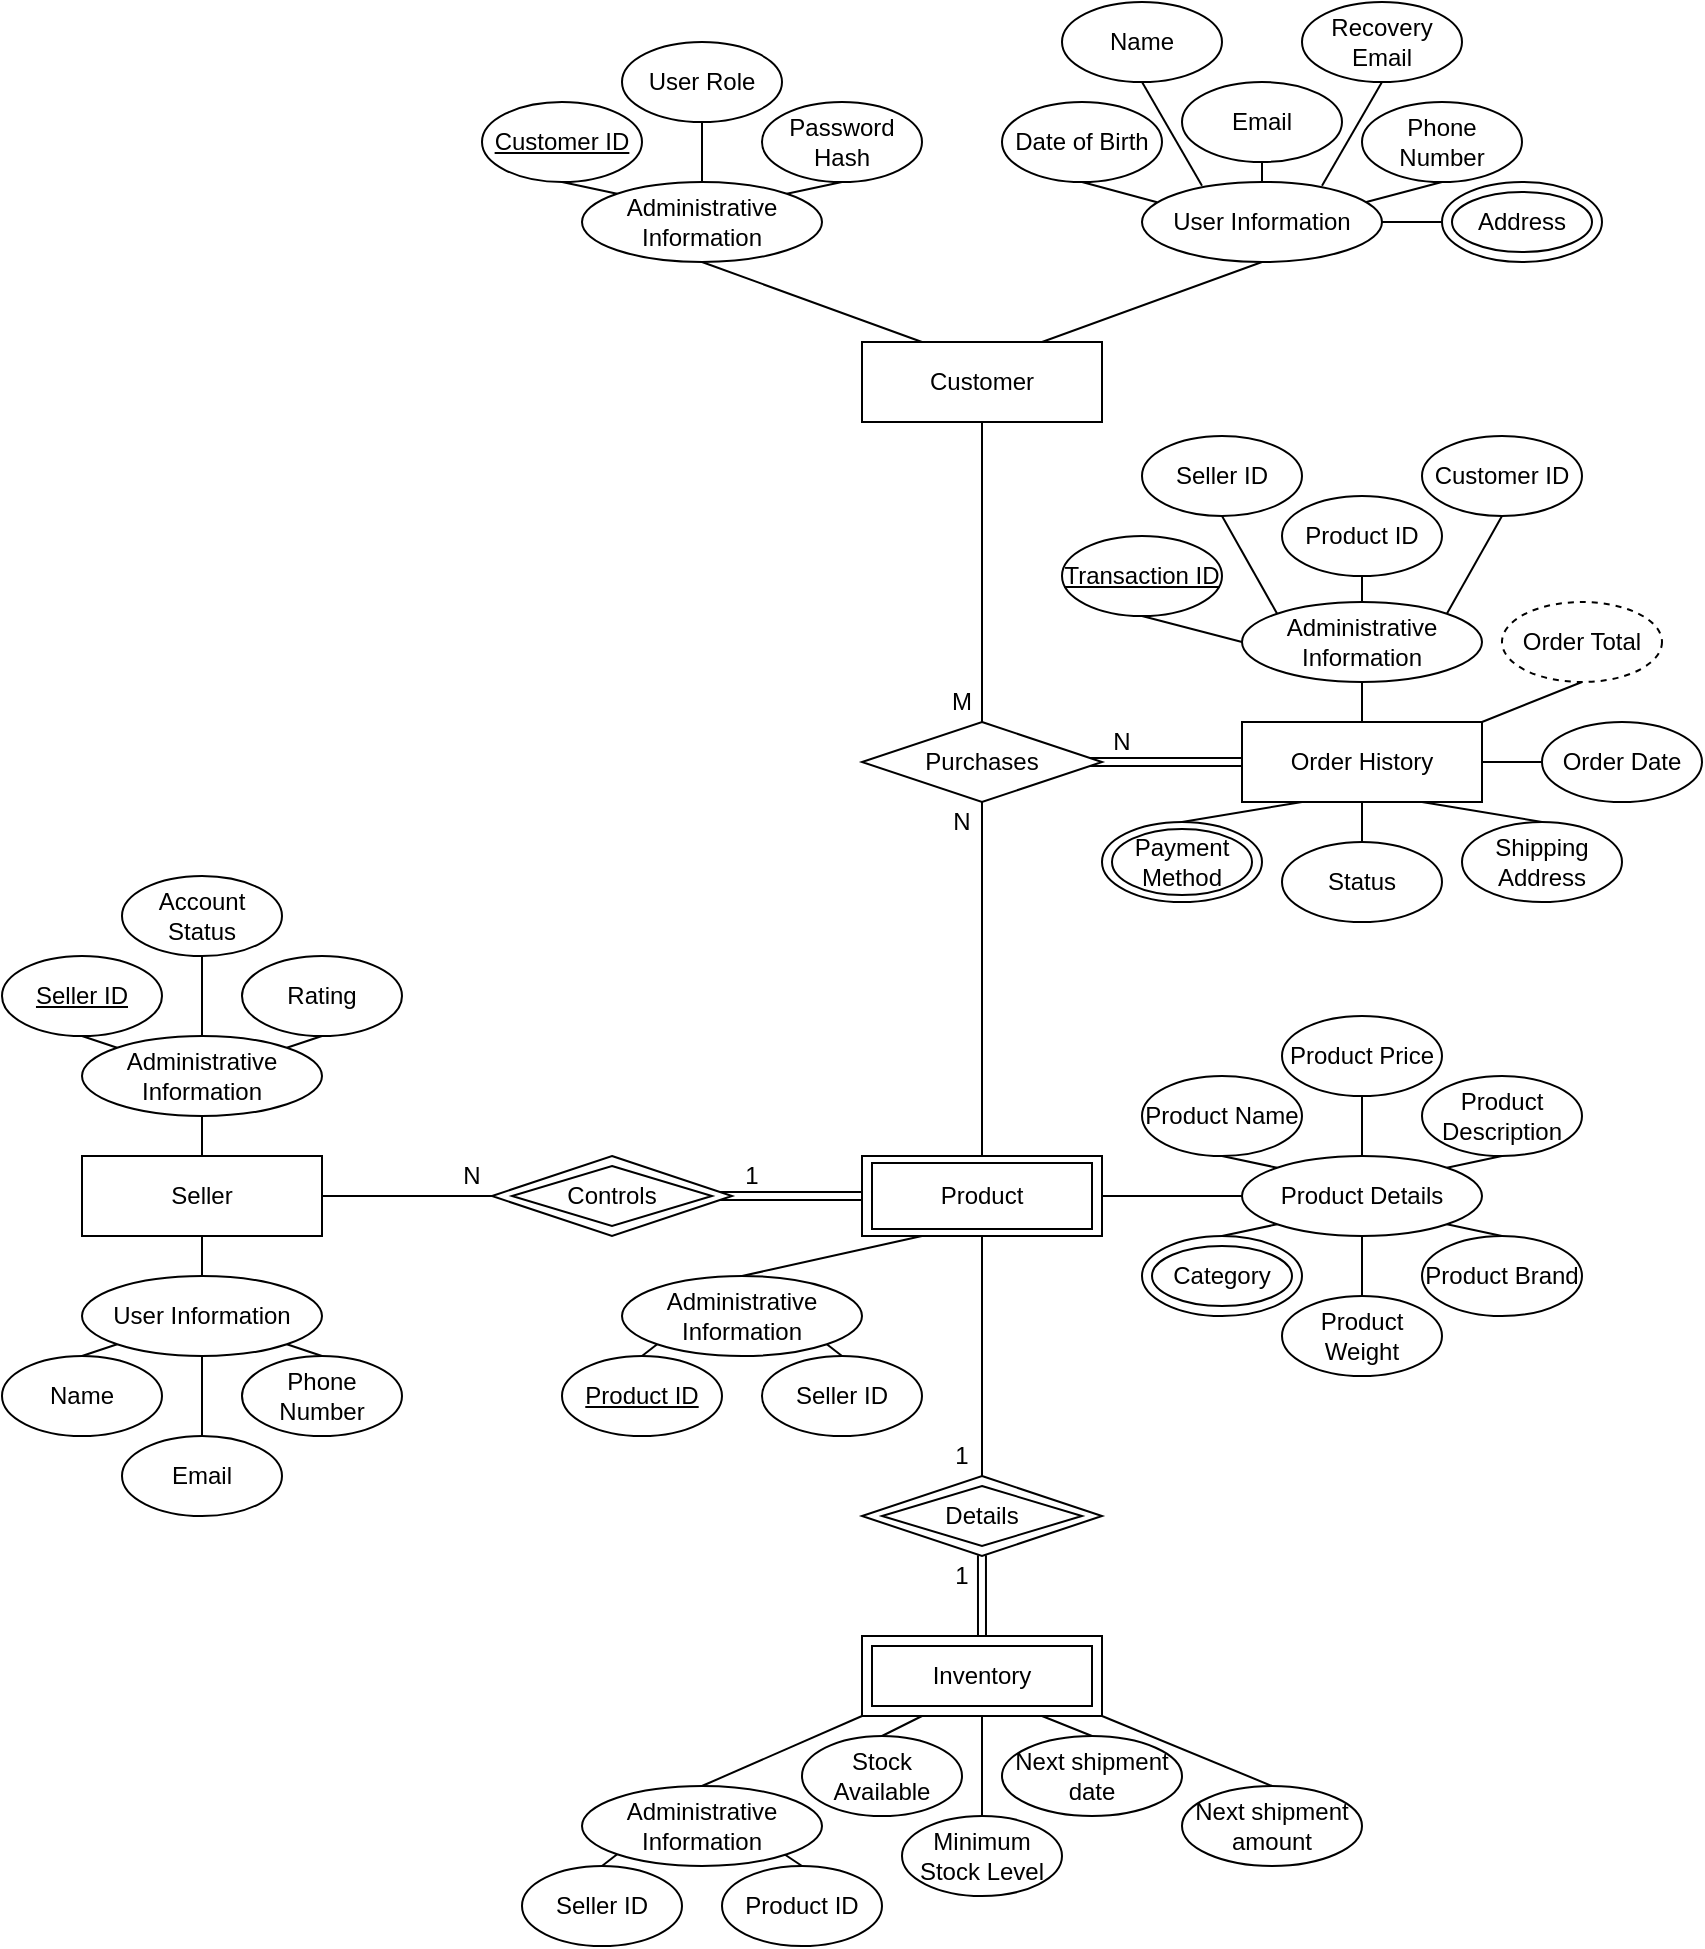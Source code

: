 <mxfile version="24.7.14">
  <diagram name="Page-1" id="tk2EGAL0zy32K55Ap6Fj">
    <mxGraphModel grid="1" page="1" gridSize="10" guides="1" tooltips="1" connect="1" arrows="1" fold="1" pageScale="1" pageWidth="850" pageHeight="1100" math="0" shadow="0">
      <root>
        <mxCell id="0" />
        <mxCell id="1" parent="0" />
        <mxCell id="Ri5mOGT3-AYuQ33iWRS7-1" value="Customer" style="rounded=0;whiteSpace=wrap;html=1;" vertex="1" parent="1">
          <mxGeometry x="550" y="253" width="120" height="40" as="geometry" />
        </mxCell>
        <mxCell id="Ri5mOGT3-AYuQ33iWRS7-4" value="&lt;u&gt;Customer ID&lt;/u&gt;" style="ellipse;whiteSpace=wrap;html=1;" vertex="1" parent="1">
          <mxGeometry x="360" y="133" width="80" height="40" as="geometry" />
        </mxCell>
        <mxCell id="Ri5mOGT3-AYuQ33iWRS7-5" value="Name&lt;span style=&quot;caret-color: rgba(0, 0, 0, 0); color: rgba(0, 0, 0, 0); font-family: monospace; font-size: 0px; text-align: start; white-space: nowrap;&quot;&gt;%3CmxGraphModel%3E%3Croot%3E%3CmxCell%20id%3D%220%22%2F%3E%3CmxCell%20id%3D%221%22%20parent%3D%220%22%2F%3E%3CmxCell%20id%3D%222%22%20value%3D%22Customer%20ID%22%20style%3D%22ellipse%3BwhiteSpace%3Dwrap%3Bhtml%3D1%3B%22%20vertex%3D%221%22%20parent%3D%221%22%3E%3CmxGeometry%20x%3D%22290%22%20y%3D%22480%22%20width%3D%2280%22%20height%3D%2240%22%20as%3D%22geometry%22%2F%3E%3C%2FmxCell%3E%3C%2Froot%3E%3C%2FmxGraphModel%3E&lt;/span&gt;" style="ellipse;whiteSpace=wrap;html=1;" vertex="1" parent="1">
          <mxGeometry x="650" y="83" width="80" height="40" as="geometry" />
        </mxCell>
        <mxCell id="Ri5mOGT3-AYuQ33iWRS7-6" value="Email" style="ellipse;whiteSpace=wrap;html=1;" vertex="1" parent="1">
          <mxGeometry x="710" y="123" width="80" height="40" as="geometry" />
        </mxCell>
        <mxCell id="Ri5mOGT3-AYuQ33iWRS7-7" value="Recovery Email" style="ellipse;whiteSpace=wrap;html=1;" vertex="1" parent="1">
          <mxGeometry x="770" y="83" width="80" height="40" as="geometry" />
        </mxCell>
        <mxCell id="Ri5mOGT3-AYuQ33iWRS7-8" value="Phone Number" style="ellipse;whiteSpace=wrap;html=1;" vertex="1" parent="1">
          <mxGeometry x="800" y="133" width="80" height="40" as="geometry" />
        </mxCell>
        <mxCell id="Ri5mOGT3-AYuQ33iWRS7-15" value="Seller" style="rounded=0;whiteSpace=wrap;html=1;" vertex="1" parent="1">
          <mxGeometry x="160" y="660" width="120" height="40" as="geometry" />
        </mxCell>
        <mxCell id="Ri5mOGT3-AYuQ33iWRS7-16" value="&lt;u&gt;Seller ID&lt;/u&gt;" style="ellipse;whiteSpace=wrap;html=1;" vertex="1" parent="1">
          <mxGeometry x="120" y="560" width="80" height="40" as="geometry" />
        </mxCell>
        <mxCell id="Ri5mOGT3-AYuQ33iWRS7-17" value="Name" style="ellipse;whiteSpace=wrap;html=1;" vertex="1" parent="1">
          <mxGeometry x="120" y="760" width="80" height="40" as="geometry" />
        </mxCell>
        <mxCell id="Ri5mOGT3-AYuQ33iWRS7-18" value="Phone Number&lt;span style=&quot;caret-color: rgba(0, 0, 0, 0); color: rgba(0, 0, 0, 0); font-family: monospace; font-size: 0px; text-align: start; white-space: nowrap;&quot;&gt;%3CmxGraphModel%3E%3Croot%3E%3CmxCell%20id%3D%220%22%2F%3E%3CmxCell%20id%3D%221%22%20parent%3D%220%22%2F%3E%3CmxCell%20id%3D%222%22%20value%3D%22Seller%20ID%22%20style%3D%22ellipse%3BwhiteSpace%3Dwrap%3Bhtml%3D1%3B%22%20vertex%3D%221%22%20parent%3D%221%22%3E%3CmxGeometry%20x%3D%22240%22%20y%3D%22550%22%20width%3D%2280%22%20height%3D%2240%22%20as%3D%22geometry%22%2F%3E%3C%2FmxCell%3E%3C%2Froot%3E%3C%2FmxGraphModel%3E&lt;/span&gt;" style="ellipse;whiteSpace=wrap;html=1;" vertex="1" parent="1">
          <mxGeometry x="240" y="760" width="80" height="40" as="geometry" />
        </mxCell>
        <mxCell id="Ri5mOGT3-AYuQ33iWRS7-19" value="Email" style="ellipse;whiteSpace=wrap;html=1;" vertex="1" parent="1">
          <mxGeometry x="180" y="800" width="80" height="40" as="geometry" />
        </mxCell>
        <mxCell id="Ri5mOGT3-AYuQ33iWRS7-20" value="Product" style="rounded=0;whiteSpace=wrap;html=1;" vertex="1" parent="1">
          <mxGeometry x="550" y="660" width="120" height="40" as="geometry" />
        </mxCell>
        <mxCell id="Ri5mOGT3-AYuQ33iWRS7-21" value="&lt;u&gt;Product ID&lt;/u&gt;" style="ellipse;whiteSpace=wrap;html=1;" vertex="1" parent="1">
          <mxGeometry x="400" y="760" width="80" height="40" as="geometry" />
        </mxCell>
        <mxCell id="Ri5mOGT3-AYuQ33iWRS7-22" value="Product Name" style="ellipse;whiteSpace=wrap;html=1;" vertex="1" parent="1">
          <mxGeometry x="690" y="620" width="80" height="40" as="geometry" />
        </mxCell>
        <mxCell id="Ri5mOGT3-AYuQ33iWRS7-23" value="Product Description" style="ellipse;whiteSpace=wrap;html=1;" vertex="1" parent="1">
          <mxGeometry x="830" y="620" width="80" height="40" as="geometry" />
        </mxCell>
        <mxCell id="Ri5mOGT3-AYuQ33iWRS7-24" value="Category" style="ellipse;whiteSpace=wrap;html=1;" vertex="1" parent="1">
          <mxGeometry x="690" y="700" width="80" height="40" as="geometry" />
        </mxCell>
        <mxCell id="Ri5mOGT3-AYuQ33iWRS7-26" value="Seller ID" style="ellipse;whiteSpace=wrap;html=1;" vertex="1" parent="1">
          <mxGeometry x="500" y="760" width="80" height="40" as="geometry" />
        </mxCell>
        <mxCell id="Ri5mOGT3-AYuQ33iWRS7-27" value="Inventory" style="rounded=0;whiteSpace=wrap;html=1;" vertex="1" parent="1">
          <mxGeometry x="550" y="900" width="120" height="40" as="geometry" />
        </mxCell>
        <mxCell id="Ri5mOGT3-AYuQ33iWRS7-28" value="Seller ID" style="ellipse;whiteSpace=wrap;html=1;" vertex="1" parent="1">
          <mxGeometry x="380" y="1015" width="80" height="40" as="geometry" />
        </mxCell>
        <mxCell id="Ri5mOGT3-AYuQ33iWRS7-29" value="Product ID" style="ellipse;whiteSpace=wrap;html=1;" vertex="1" parent="1">
          <mxGeometry x="480" y="1015" width="80" height="40" as="geometry" />
        </mxCell>
        <mxCell id="Ri5mOGT3-AYuQ33iWRS7-31" value="Stock Available" style="ellipse;whiteSpace=wrap;html=1;" vertex="1" parent="1">
          <mxGeometry x="520" y="950" width="80" height="40" as="geometry" />
        </mxCell>
        <mxCell id="Ri5mOGT3-AYuQ33iWRS7-32" value="Next shipment date" style="ellipse;whiteSpace=wrap;html=1;" vertex="1" parent="1">
          <mxGeometry x="620" y="950" width="90" height="40" as="geometry" />
        </mxCell>
        <mxCell id="Ri5mOGT3-AYuQ33iWRS7-33" value="Next shipment amount" style="ellipse;whiteSpace=wrap;html=1;" vertex="1" parent="1">
          <mxGeometry x="710" y="975" width="90" height="40" as="geometry" />
        </mxCell>
        <mxCell id="Ri5mOGT3-AYuQ33iWRS7-34" value="Order History" style="rounded=0;whiteSpace=wrap;html=1;" vertex="1" parent="1">
          <mxGeometry x="740" y="443" width="120" height="40" as="geometry" />
        </mxCell>
        <mxCell id="Ri5mOGT3-AYuQ33iWRS7-35" value="Seller ID" style="ellipse;whiteSpace=wrap;html=1;" vertex="1" parent="1">
          <mxGeometry x="690" y="300" width="80" height="40" as="geometry" />
        </mxCell>
        <mxCell id="Ri5mOGT3-AYuQ33iWRS7-37" value="&lt;u&gt;Transaction ID&lt;/u&gt;" style="ellipse;whiteSpace=wrap;html=1;" vertex="1" parent="1">
          <mxGeometry x="650" y="350" width="80" height="40" as="geometry" />
        </mxCell>
        <mxCell id="Ri5mOGT3-AYuQ33iWRS7-38" value="Product ID" style="ellipse;whiteSpace=wrap;html=1;" vertex="1" parent="1">
          <mxGeometry x="760" y="330" width="80" height="40" as="geometry" />
        </mxCell>
        <mxCell id="Ri5mOGT3-AYuQ33iWRS7-39" value="Status" style="ellipse;whiteSpace=wrap;html=1;" vertex="1" parent="1">
          <mxGeometry x="760" y="503" width="80" height="40" as="geometry" />
        </mxCell>
        <mxCell id="Ri5mOGT3-AYuQ33iWRS7-40" value="Order Date" style="ellipse;whiteSpace=wrap;html=1;" vertex="1" parent="1">
          <mxGeometry x="890" y="443" width="80" height="40" as="geometry" />
        </mxCell>
        <mxCell id="Ri5mOGT3-AYuQ33iWRS7-41" value="" style="endArrow=none;html=1;rounded=0;entryX=0.5;entryY=0;entryDx=0;entryDy=0;exitX=0;exitY=1;exitDx=0;exitDy=0;" edge="1" parent="1" source="_7KWmYh_y4zlD7qoFdnv-18" target="Ri5mOGT3-AYuQ33iWRS7-17">
          <mxGeometry width="50" height="50" relative="1" as="geometry">
            <mxPoint x="300" y="620" as="sourcePoint" />
            <mxPoint x="350" y="570" as="targetPoint" />
          </mxGeometry>
        </mxCell>
        <mxCell id="Ri5mOGT3-AYuQ33iWRS7-42" value="" style="endArrow=none;html=1;rounded=0;entryX=0.5;entryY=1;entryDx=0;entryDy=0;exitX=0.5;exitY=0;exitDx=0;exitDy=0;" edge="1" parent="1" source="_7KWmYh_y4zlD7qoFdnv-6" target="Ri5mOGT3-AYuQ33iWRS7-6">
          <mxGeometry width="50" height="50" relative="1" as="geometry">
            <mxPoint x="730" y="173" as="sourcePoint" />
            <mxPoint x="760" y="413" as="targetPoint" />
          </mxGeometry>
        </mxCell>
        <mxCell id="Ri5mOGT3-AYuQ33iWRS7-44" value="" style="endArrow=none;html=1;rounded=0;entryX=0.5;entryY=1;entryDx=0;entryDy=0;exitX=0.25;exitY=0.046;exitDx=0;exitDy=0;exitPerimeter=0;" edge="1" parent="1" source="_7KWmYh_y4zlD7qoFdnv-6" target="Ri5mOGT3-AYuQ33iWRS7-5">
          <mxGeometry width="50" height="50" relative="1" as="geometry">
            <mxPoint x="710" y="463" as="sourcePoint" />
            <mxPoint x="760" y="413" as="targetPoint" />
          </mxGeometry>
        </mxCell>
        <mxCell id="Ri5mOGT3-AYuQ33iWRS7-45" value="" style="endArrow=none;html=1;rounded=0;entryX=0.5;entryY=1;entryDx=0;entryDy=0;exitX=0;exitY=0;exitDx=0;exitDy=0;" edge="1" parent="1" source="_7KWmYh_y4zlD7qoFdnv-5" target="Ri5mOGT3-AYuQ33iWRS7-4">
          <mxGeometry width="50" height="50" relative="1" as="geometry">
            <mxPoint x="820" y="483" as="sourcePoint" />
            <mxPoint x="870" y="433" as="targetPoint" />
          </mxGeometry>
        </mxCell>
        <mxCell id="Ri5mOGT3-AYuQ33iWRS7-46" value="" style="endArrow=none;html=1;rounded=0;entryX=0.5;entryY=1;entryDx=0;entryDy=0;exitX=0.75;exitY=0.046;exitDx=0;exitDy=0;exitPerimeter=0;" edge="1" parent="1" source="_7KWmYh_y4zlD7qoFdnv-6" target="Ri5mOGT3-AYuQ33iWRS7-7">
          <mxGeometry width="50" height="50" relative="1" as="geometry">
            <mxPoint x="710" y="463" as="sourcePoint" />
            <mxPoint x="760" y="413" as="targetPoint" />
          </mxGeometry>
        </mxCell>
        <mxCell id="Ri5mOGT3-AYuQ33iWRS7-47" value="" style="endArrow=none;html=1;rounded=0;entryX=0.5;entryY=1;entryDx=0;entryDy=0;exitX=0.931;exitY=0.254;exitDx=0;exitDy=0;exitPerimeter=0;" edge="1" parent="1" source="_7KWmYh_y4zlD7qoFdnv-6" target="Ri5mOGT3-AYuQ33iWRS7-8">
          <mxGeometry width="50" height="50" relative="1" as="geometry">
            <mxPoint x="710" y="463" as="sourcePoint" />
            <mxPoint x="760" y="413" as="targetPoint" />
          </mxGeometry>
        </mxCell>
        <mxCell id="Ri5mOGT3-AYuQ33iWRS7-49" value="Purchases" style="rhombus;whiteSpace=wrap;html=1;" vertex="1" parent="1">
          <mxGeometry x="550" y="443" width="120" height="40" as="geometry" />
        </mxCell>
        <mxCell id="Ri5mOGT3-AYuQ33iWRS7-50" value="" style="endArrow=none;html=1;rounded=0;entryX=0.5;entryY=1;entryDx=0;entryDy=0;" edge="1" parent="1" source="Ri5mOGT3-AYuQ33iWRS7-49" target="Ri5mOGT3-AYuQ33iWRS7-1">
          <mxGeometry width="50" height="50" relative="1" as="geometry">
            <mxPoint x="690" y="473" as="sourcePoint" />
            <mxPoint x="740" y="423" as="targetPoint" />
          </mxGeometry>
        </mxCell>
        <mxCell id="Ri5mOGT3-AYuQ33iWRS7-51" value="" style="endArrow=none;html=1;rounded=0;entryX=0.5;entryY=1;entryDx=0;entryDy=0;exitX=0.5;exitY=0;exitDx=0;exitDy=0;" edge="1" parent="1" source="Ri5mOGT3-AYuQ33iWRS7-20" target="Ri5mOGT3-AYuQ33iWRS7-49">
          <mxGeometry width="50" height="50" relative="1" as="geometry">
            <mxPoint x="690" y="473" as="sourcePoint" />
            <mxPoint x="740" y="423" as="targetPoint" />
          </mxGeometry>
        </mxCell>
        <mxCell id="Ri5mOGT3-AYuQ33iWRS7-52" value="Inventory" style="rounded=0;whiteSpace=wrap;html=1;" vertex="1" parent="1">
          <mxGeometry x="555" y="905" width="110" height="30" as="geometry" />
        </mxCell>
        <mxCell id="Ri5mOGT3-AYuQ33iWRS7-53" value="" style="endArrow=none;html=1;rounded=0;exitX=0.5;exitY=0;exitDx=0;exitDy=0;entryX=0.999;entryY=-0.021;entryDx=0;entryDy=0;shape=link;entryPerimeter=0;" edge="1" parent="1" source="Ri5mOGT3-AYuQ33iWRS7-27" target="Ri5mOGT3-AYuQ33iWRS7-88">
          <mxGeometry width="50" height="50" relative="1" as="geometry">
            <mxPoint x="690" y="680" as="sourcePoint" />
            <mxPoint x="610" y="820" as="targetPoint" />
          </mxGeometry>
        </mxCell>
        <mxCell id="Ri5mOGT3-AYuQ33iWRS7-54" value="Purchases" style="rhombus;whiteSpace=wrap;html=1;" vertex="1" parent="1">
          <mxGeometry x="550" y="820" width="120" height="40" as="geometry" />
        </mxCell>
        <mxCell id="Ri5mOGT3-AYuQ33iWRS7-55" value="Details" style="rhombus;whiteSpace=wrap;html=1;" vertex="1" parent="1">
          <mxGeometry x="560" y="825" width="100" height="30" as="geometry" />
        </mxCell>
        <mxCell id="Ri5mOGT3-AYuQ33iWRS7-56" value="" style="endArrow=none;html=1;rounded=0;exitX=0.5;exitY=0;exitDx=0;exitDy=0;entryX=0.5;entryY=1;entryDx=0;entryDy=0;" edge="1" parent="1" source="Ri5mOGT3-AYuQ33iWRS7-54" target="Ri5mOGT3-AYuQ33iWRS7-20">
          <mxGeometry width="50" height="50" relative="1" as="geometry">
            <mxPoint x="690" y="680" as="sourcePoint" />
            <mxPoint x="740" y="630" as="targetPoint" />
          </mxGeometry>
        </mxCell>
        <mxCell id="Ri5mOGT3-AYuQ33iWRS7-57" value="" style="endArrow=none;html=1;rounded=0;entryX=0.5;entryY=0;entryDx=0;entryDy=0;exitX=0.5;exitY=1;exitDx=0;exitDy=0;" edge="1" parent="1" source="_7KWmYh_y4zlD7qoFdnv-23" target="_7KWmYh_y4zlD7qoFdnv-26">
          <mxGeometry width="50" height="50" relative="1" as="geometry">
            <mxPoint x="790" y="650" as="sourcePoint" />
            <mxPoint x="690" y="630" as="targetPoint" />
          </mxGeometry>
        </mxCell>
        <mxCell id="Ri5mOGT3-AYuQ33iWRS7-58" value="" style="endArrow=none;html=1;rounded=0;entryX=0;entryY=0;entryDx=0;entryDy=0;exitX=0.5;exitY=1;exitDx=0;exitDy=0;" edge="1" parent="1" source="Ri5mOGT3-AYuQ33iWRS7-22" target="_7KWmYh_y4zlD7qoFdnv-26">
          <mxGeometry width="50" height="50" relative="1" as="geometry">
            <mxPoint x="720" y="640" as="sourcePoint" />
            <mxPoint x="690" y="630" as="targetPoint" />
          </mxGeometry>
        </mxCell>
        <mxCell id="Ri5mOGT3-AYuQ33iWRS7-59" value="" style="endArrow=none;html=1;rounded=0;exitX=0.5;exitY=0;exitDx=0;exitDy=0;entryX=0;entryY=1;entryDx=0;entryDy=0;" edge="1" parent="1" source="Ri5mOGT3-AYuQ33iWRS7-24" target="_7KWmYh_y4zlD7qoFdnv-26">
          <mxGeometry width="50" height="50" relative="1" as="geometry">
            <mxPoint x="640" y="680" as="sourcePoint" />
            <mxPoint x="690" y="630" as="targetPoint" />
          </mxGeometry>
        </mxCell>
        <mxCell id="Ri5mOGT3-AYuQ33iWRS7-60" value="" style="endArrow=none;html=1;rounded=0;entryX=1;entryY=0;entryDx=0;entryDy=0;exitX=0.5;exitY=1;exitDx=0;exitDy=0;" edge="1" parent="1" source="Ri5mOGT3-AYuQ33iWRS7-23" target="_7KWmYh_y4zlD7qoFdnv-26">
          <mxGeometry width="50" height="50" relative="1" as="geometry">
            <mxPoint x="640" y="680" as="sourcePoint" />
            <mxPoint x="690" y="630" as="targetPoint" />
          </mxGeometry>
        </mxCell>
        <mxCell id="Ri5mOGT3-AYuQ33iWRS7-61" value="" style="endArrow=none;html=1;rounded=0;exitX=0;exitY=0.5;exitDx=0;exitDy=0;entryX=1;entryY=0.5;entryDx=0;entryDy=0;" edge="1" parent="1" source="_7KWmYh_y4zlD7qoFdnv-26" target="Ri5mOGT3-AYuQ33iWRS7-20">
          <mxGeometry width="50" height="50" relative="1" as="geometry">
            <mxPoint x="690" y="680" as="sourcePoint" />
            <mxPoint x="690" y="650" as="targetPoint" />
          </mxGeometry>
        </mxCell>
        <mxCell id="Ri5mOGT3-AYuQ33iWRS7-62" value="" style="endArrow=none;html=1;rounded=0;entryX=0;entryY=1;entryDx=0;entryDy=0;exitX=0.5;exitY=0;exitDx=0;exitDy=0;" edge="1" parent="1" source="_7KWmYh_y4zlD7qoFdnv-35" target="Ri5mOGT3-AYuQ33iWRS7-27">
          <mxGeometry width="50" height="50" relative="1" as="geometry">
            <mxPoint x="510" y="965" as="sourcePoint" />
            <mxPoint x="560" y="965" as="targetPoint" />
            <Array as="points" />
          </mxGeometry>
        </mxCell>
        <mxCell id="Ri5mOGT3-AYuQ33iWRS7-63" value="" style="endArrow=none;html=1;rounded=0;exitX=0;exitY=1;exitDx=0;exitDy=0;entryX=0.5;entryY=0;entryDx=0;entryDy=0;" edge="1" parent="1" source="_7KWmYh_y4zlD7qoFdnv-35" target="Ri5mOGT3-AYuQ33iWRS7-28">
          <mxGeometry width="50" height="50" relative="1" as="geometry">
            <mxPoint x="700" y="705" as="sourcePoint" />
            <mxPoint x="750" y="655" as="targetPoint" />
          </mxGeometry>
        </mxCell>
        <mxCell id="Ri5mOGT3-AYuQ33iWRS7-64" value="" style="endArrow=none;html=1;rounded=0;entryX=0.5;entryY=0;entryDx=0;entryDy=0;" edge="1" parent="1" target="Ri5mOGT3-AYuQ33iWRS7-29">
          <mxGeometry width="50" height="50" relative="1" as="geometry">
            <mxPoint x="505" y="1005" as="sourcePoint" />
            <mxPoint x="750" y="655" as="targetPoint" />
          </mxGeometry>
        </mxCell>
        <mxCell id="Ri5mOGT3-AYuQ33iWRS7-65" value="" style="endArrow=none;html=1;rounded=0;entryX=0.5;entryY=0;entryDx=0;entryDy=0;exitX=0.25;exitY=1;exitDx=0;exitDy=0;" edge="1" parent="1" source="Ri5mOGT3-AYuQ33iWRS7-27" target="Ri5mOGT3-AYuQ33iWRS7-31">
          <mxGeometry width="50" height="50" relative="1" as="geometry">
            <mxPoint x="690" y="680" as="sourcePoint" />
            <mxPoint x="740" y="630" as="targetPoint" />
          </mxGeometry>
        </mxCell>
        <mxCell id="Ri5mOGT3-AYuQ33iWRS7-66" value="" style="endArrow=none;html=1;rounded=0;entryX=0.5;entryY=0;entryDx=0;entryDy=0;exitX=1;exitY=1;exitDx=0;exitDy=0;" edge="1" parent="1" source="Ri5mOGT3-AYuQ33iWRS7-27" target="Ri5mOGT3-AYuQ33iWRS7-33">
          <mxGeometry width="50" height="50" relative="1" as="geometry">
            <mxPoint x="690" y="680" as="sourcePoint" />
            <mxPoint x="740" y="630" as="targetPoint" />
          </mxGeometry>
        </mxCell>
        <mxCell id="Ri5mOGT3-AYuQ33iWRS7-67" value="" style="endArrow=none;html=1;rounded=0;entryX=0;entryY=0.5;entryDx=0;entryDy=0;exitX=0.95;exitY=0.501;exitDx=0;exitDy=0;shape=link;exitPerimeter=0;" edge="1" parent="1" source="Ri5mOGT3-AYuQ33iWRS7-49" target="Ri5mOGT3-AYuQ33iWRS7-34">
          <mxGeometry width="50" height="50" relative="1" as="geometry">
            <mxPoint x="670" y="463" as="sourcePoint" />
            <mxPoint x="740" y="453" as="targetPoint" />
          </mxGeometry>
        </mxCell>
        <mxCell id="Ri5mOGT3-AYuQ33iWRS7-68" value="" style="endArrow=none;html=1;rounded=0;entryX=0.5;entryY=1;entryDx=0;entryDy=0;exitX=0;exitY=0.5;exitDx=0;exitDy=0;" edge="1" parent="1" source="_7KWmYh_y4zlD7qoFdnv-49" target="Ri5mOGT3-AYuQ33iWRS7-37">
          <mxGeometry width="50" height="50" relative="1" as="geometry">
            <mxPoint x="990" y="410" as="sourcePoint" />
            <mxPoint x="740" y="553" as="targetPoint" />
          </mxGeometry>
        </mxCell>
        <mxCell id="Ri5mOGT3-AYuQ33iWRS7-69" value="" style="endArrow=none;html=1;rounded=0;entryX=0.5;entryY=1;entryDx=0;entryDy=0;exitX=0;exitY=0;exitDx=0;exitDy=0;" edge="1" parent="1" source="_7KWmYh_y4zlD7qoFdnv-49" target="Ri5mOGT3-AYuQ33iWRS7-35">
          <mxGeometry width="50" height="50" relative="1" as="geometry">
            <mxPoint x="690" y="603" as="sourcePoint" />
            <mxPoint x="740" y="553" as="targetPoint" />
          </mxGeometry>
        </mxCell>
        <mxCell id="Ri5mOGT3-AYuQ33iWRS7-70" value="" style="endArrow=none;html=1;rounded=0;entryX=0.5;entryY=1;entryDx=0;entryDy=0;exitX=0.5;exitY=0;exitDx=0;exitDy=0;" edge="1" parent="1" source="_7KWmYh_y4zlD7qoFdnv-49" target="Ri5mOGT3-AYuQ33iWRS7-38">
          <mxGeometry width="50" height="50" relative="1" as="geometry">
            <mxPoint x="690" y="603" as="sourcePoint" />
            <mxPoint x="740" y="553" as="targetPoint" />
          </mxGeometry>
        </mxCell>
        <mxCell id="Ri5mOGT3-AYuQ33iWRS7-71" value="" style="endArrow=none;html=1;rounded=0;exitX=1;exitY=0;exitDx=0;exitDy=0;entryX=0.5;entryY=1;entryDx=0;entryDy=0;" edge="1" parent="1" source="Ri5mOGT3-AYuQ33iWRS7-34" target="_7KWmYh_y4zlD7qoFdnv-40">
          <mxGeometry width="50" height="50" relative="1" as="geometry">
            <mxPoint x="690" y="603" as="sourcePoint" />
            <mxPoint x="900" y="433" as="targetPoint" />
          </mxGeometry>
        </mxCell>
        <mxCell id="Ri5mOGT3-AYuQ33iWRS7-72" value="" style="endArrow=none;html=1;rounded=0;exitX=1;exitY=0;exitDx=0;exitDy=0;entryX=0.5;entryY=1;entryDx=0;entryDy=0;" edge="1" parent="1" source="_7KWmYh_y4zlD7qoFdnv-49" target="Ri5mOGT3-AYuQ33iWRS7-90">
          <mxGeometry width="50" height="50" relative="1" as="geometry">
            <mxPoint x="690" y="603" as="sourcePoint" />
            <mxPoint x="860" y="393" as="targetPoint" />
          </mxGeometry>
        </mxCell>
        <mxCell id="Ri5mOGT3-AYuQ33iWRS7-73" value="Controls" style="rhombus;whiteSpace=wrap;html=1;" vertex="1" parent="1">
          <mxGeometry x="365" y="660" width="120" height="40" as="geometry" />
        </mxCell>
        <mxCell id="Ri5mOGT3-AYuQ33iWRS7-74" value="" style="endArrow=none;html=1;rounded=0;exitX=0;exitY=0.5;exitDx=0;exitDy=0;shape=link;" edge="1" parent="1" source="Ri5mOGT3-AYuQ33iWRS7-20">
          <mxGeometry width="50" height="50" relative="1" as="geometry">
            <mxPoint x="790" y="630" as="sourcePoint" />
            <mxPoint x="479" y="680" as="targetPoint" />
          </mxGeometry>
        </mxCell>
        <mxCell id="Ri5mOGT3-AYuQ33iWRS7-75" value="" style="endArrow=none;html=1;rounded=0;entryX=0.5;entryY=1;entryDx=0;entryDy=0;exitX=0;exitY=0;exitDx=0;exitDy=0;" edge="1" parent="1" source="_7KWmYh_y4zlD7qoFdnv-17">
          <mxGeometry width="50" height="50" relative="1" as="geometry">
            <mxPoint x="-70" y="740" as="sourcePoint" />
            <mxPoint x="160" y="600" as="targetPoint" />
          </mxGeometry>
        </mxCell>
        <mxCell id="Ri5mOGT3-AYuQ33iWRS7-76" value="" style="endArrow=none;html=1;rounded=0;exitX=0.5;exitY=1;exitDx=0;exitDy=0;entryX=0.5;entryY=0;entryDx=0;entryDy=0;" edge="1" parent="1" source="_7KWmYh_y4zlD7qoFdnv-18" target="Ri5mOGT3-AYuQ33iWRS7-19">
          <mxGeometry width="50" height="50" relative="1" as="geometry">
            <mxPoint x="-70" y="620" as="sourcePoint" />
            <mxPoint x="220" y="810" as="targetPoint" />
          </mxGeometry>
        </mxCell>
        <mxCell id="Ri5mOGT3-AYuQ33iWRS7-77" value="" style="endArrow=none;html=1;rounded=0;entryX=0.5;entryY=0;entryDx=0;entryDy=0;exitX=1;exitY=1;exitDx=0;exitDy=0;" edge="1" parent="1" source="_7KWmYh_y4zlD7qoFdnv-18" target="Ri5mOGT3-AYuQ33iWRS7-18">
          <mxGeometry width="50" height="50" relative="1" as="geometry">
            <mxPoint x="-70" y="620" as="sourcePoint" />
            <mxPoint x="-20" y="570" as="targetPoint" />
          </mxGeometry>
        </mxCell>
        <mxCell id="Ri5mOGT3-AYuQ33iWRS7-79" value="" style="endArrow=none;html=1;rounded=0;entryX=1;entryY=0.5;entryDx=0;entryDy=0;exitX=0;exitY=0.5;exitDx=0;exitDy=0;" edge="1" parent="1" source="Ri5mOGT3-AYuQ33iWRS7-73" target="Ri5mOGT3-AYuQ33iWRS7-15">
          <mxGeometry width="50" height="50" relative="1" as="geometry">
            <mxPoint x="85" y="710" as="sourcePoint" />
            <mxPoint x="-20" y="580" as="targetPoint" />
          </mxGeometry>
        </mxCell>
        <mxCell id="Ri5mOGT3-AYuQ33iWRS7-80" value="1" style="text;html=1;align=center;verticalAlign=middle;whiteSpace=wrap;rounded=0;" vertex="1" parent="1">
          <mxGeometry x="485" y="660" width="20" height="20" as="geometry" />
        </mxCell>
        <mxCell id="Ri5mOGT3-AYuQ33iWRS7-82" value="N" style="text;html=1;align=center;verticalAlign=middle;whiteSpace=wrap;rounded=0;" vertex="1" parent="1">
          <mxGeometry x="345" y="660" width="20" height="20" as="geometry" />
        </mxCell>
        <mxCell id="Ri5mOGT3-AYuQ33iWRS7-84" value="N" style="text;html=1;align=center;verticalAlign=middle;whiteSpace=wrap;rounded=0;" vertex="1" parent="1">
          <mxGeometry x="670" y="443" width="20" height="20" as="geometry" />
        </mxCell>
        <mxCell id="Ri5mOGT3-AYuQ33iWRS7-85" value="N" style="text;html=1;align=center;verticalAlign=middle;whiteSpace=wrap;rounded=0;" vertex="1" parent="1">
          <mxGeometry x="590" y="483" width="20" height="20" as="geometry" />
        </mxCell>
        <mxCell id="Ri5mOGT3-AYuQ33iWRS7-86" value="M" style="text;html=1;align=center;verticalAlign=middle;whiteSpace=wrap;rounded=0;" vertex="1" parent="1">
          <mxGeometry x="590" y="423" width="20" height="20" as="geometry" />
        </mxCell>
        <mxCell id="Ri5mOGT3-AYuQ33iWRS7-87" value="1" style="text;html=1;align=center;verticalAlign=middle;whiteSpace=wrap;rounded=0;" vertex="1" parent="1">
          <mxGeometry x="590" y="800" width="20" height="20" as="geometry" />
        </mxCell>
        <mxCell id="Ri5mOGT3-AYuQ33iWRS7-88" value="1" style="text;html=1;align=center;verticalAlign=middle;whiteSpace=wrap;rounded=0;" vertex="1" parent="1">
          <mxGeometry x="590" y="860" width="20" height="20" as="geometry" />
        </mxCell>
        <mxCell id="Ri5mOGT3-AYuQ33iWRS7-90" value="Customer ID" style="ellipse;whiteSpace=wrap;html=1;" vertex="1" parent="1">
          <mxGeometry x="830" y="300" width="80" height="40" as="geometry" />
        </mxCell>
        <mxCell id="Ri5mOGT3-AYuQ33iWRS7-91" value="" style="endArrow=none;html=1;rounded=0;exitX=1;exitY=0.5;exitDx=0;exitDy=0;entryX=0;entryY=0.5;entryDx=0;entryDy=0;" edge="1" parent="1" source="Ri5mOGT3-AYuQ33iWRS7-34" target="Ri5mOGT3-AYuQ33iWRS7-40">
          <mxGeometry width="50" height="50" relative="1" as="geometry">
            <mxPoint x="490" y="603" as="sourcePoint" />
            <mxPoint x="890" y="453" as="targetPoint" />
          </mxGeometry>
        </mxCell>
        <mxCell id="_7KWmYh_y4zlD7qoFdnv-1" value="Address" style="ellipse;whiteSpace=wrap;html=1;perimeterSpacing=0;" vertex="1" parent="1">
          <mxGeometry x="840" y="173" width="80" height="40" as="geometry" />
        </mxCell>
        <mxCell id="_7KWmYh_y4zlD7qoFdnv-2" value="Date of Birth" style="ellipse;whiteSpace=wrap;html=1;" vertex="1" parent="1">
          <mxGeometry x="620" y="133" width="80" height="40" as="geometry" />
        </mxCell>
        <mxCell id="_7KWmYh_y4zlD7qoFdnv-3" value="User Role" style="ellipse;whiteSpace=wrap;html=1;" vertex="1" parent="1">
          <mxGeometry x="430" y="103" width="80" height="40" as="geometry" />
        </mxCell>
        <mxCell id="_7KWmYh_y4zlD7qoFdnv-4" value="Password Hash" style="ellipse;whiteSpace=wrap;html=1;" vertex="1" parent="1">
          <mxGeometry x="500" y="133" width="80" height="40" as="geometry" />
        </mxCell>
        <mxCell id="_7KWmYh_y4zlD7qoFdnv-5" value="Administrative Information" style="ellipse;whiteSpace=wrap;html=1;" vertex="1" parent="1">
          <mxGeometry x="410" y="173" width="120" height="40" as="geometry" />
        </mxCell>
        <mxCell id="_7KWmYh_y4zlD7qoFdnv-6" value="User Information" style="ellipse;whiteSpace=wrap;html=1;" vertex="1" parent="1">
          <mxGeometry x="690" y="173" width="120" height="40" as="geometry" />
        </mxCell>
        <mxCell id="_7KWmYh_y4zlD7qoFdnv-7" value="" style="endArrow=none;html=1;rounded=0;entryX=0.5;entryY=1;entryDx=0;entryDy=0;exitX=1;exitY=0;exitDx=0;exitDy=0;" edge="1" parent="1" source="_7KWmYh_y4zlD7qoFdnv-5" target="_7KWmYh_y4zlD7qoFdnv-4">
          <mxGeometry width="50" height="50" relative="1" as="geometry">
            <mxPoint x="760" y="413" as="sourcePoint" />
            <mxPoint x="810" y="363" as="targetPoint" />
          </mxGeometry>
        </mxCell>
        <mxCell id="_7KWmYh_y4zlD7qoFdnv-8" value="" style="endArrow=none;html=1;rounded=0;entryX=0.5;entryY=1;entryDx=0;entryDy=0;exitX=0.5;exitY=0;exitDx=0;exitDy=0;" edge="1" parent="1" source="_7KWmYh_y4zlD7qoFdnv-5" target="_7KWmYh_y4zlD7qoFdnv-3">
          <mxGeometry width="50" height="50" relative="1" as="geometry">
            <mxPoint x="470" y="293" as="sourcePoint" />
            <mxPoint x="520" y="243" as="targetPoint" />
          </mxGeometry>
        </mxCell>
        <mxCell id="_7KWmYh_y4zlD7qoFdnv-10" value="" style="endArrow=none;html=1;rounded=0;exitX=0.5;exitY=1;exitDx=0;exitDy=0;entryX=0.25;entryY=0;entryDx=0;entryDy=0;" edge="1" parent="1" source="_7KWmYh_y4zlD7qoFdnv-5" target="Ri5mOGT3-AYuQ33iWRS7-1">
          <mxGeometry width="50" height="50" relative="1" as="geometry">
            <mxPoint x="390" y="253" as="sourcePoint" />
            <mxPoint x="680" y="343" as="targetPoint" />
          </mxGeometry>
        </mxCell>
        <mxCell id="_7KWmYh_y4zlD7qoFdnv-12" value="" style="endArrow=none;html=1;rounded=0;entryX=0.5;entryY=1;entryDx=0;entryDy=0;exitX=0.75;exitY=0;exitDx=0;exitDy=0;" edge="1" parent="1" source="Ri5mOGT3-AYuQ33iWRS7-1" target="_7KWmYh_y4zlD7qoFdnv-6">
          <mxGeometry width="50" height="50" relative="1" as="geometry">
            <mxPoint x="630" y="393" as="sourcePoint" />
            <mxPoint x="680" y="343" as="targetPoint" />
          </mxGeometry>
        </mxCell>
        <mxCell id="_7KWmYh_y4zlD7qoFdnv-13" value="" style="endArrow=none;html=1;rounded=0;entryX=0;entryY=0.5;entryDx=0;entryDy=0;exitX=1;exitY=0.5;exitDx=0;exitDy=0;" edge="1" parent="1" source="_7KWmYh_y4zlD7qoFdnv-6" target="_7KWmYh_y4zlD7qoFdnv-1">
          <mxGeometry width="50" height="50" relative="1" as="geometry">
            <mxPoint x="650" y="403" as="sourcePoint" />
            <mxPoint x="700" y="353" as="targetPoint" />
          </mxGeometry>
        </mxCell>
        <mxCell id="_7KWmYh_y4zlD7qoFdnv-14" value="" style="endArrow=none;html=1;rounded=0;entryX=0.5;entryY=1;entryDx=0;entryDy=0;exitX=0.063;exitY=0.254;exitDx=0;exitDy=0;exitPerimeter=0;" edge="1" parent="1" source="_7KWmYh_y4zlD7qoFdnv-6" target="_7KWmYh_y4zlD7qoFdnv-2">
          <mxGeometry width="50" height="50" relative="1" as="geometry">
            <mxPoint x="700" y="183" as="sourcePoint" />
            <mxPoint x="660" y="173" as="targetPoint" />
          </mxGeometry>
        </mxCell>
        <mxCell id="_7KWmYh_y4zlD7qoFdnv-15" value="Rating" style="ellipse;whiteSpace=wrap;html=1;" vertex="1" parent="1">
          <mxGeometry x="240" y="560" width="80" height="40" as="geometry" />
        </mxCell>
        <mxCell id="_7KWmYh_y4zlD7qoFdnv-16" value="Account Status" style="ellipse;whiteSpace=wrap;html=1;" vertex="1" parent="1">
          <mxGeometry x="180" y="520" width="80" height="40" as="geometry" />
        </mxCell>
        <mxCell id="_7KWmYh_y4zlD7qoFdnv-17" value="Administrative Information" style="ellipse;whiteSpace=wrap;html=1;" vertex="1" parent="1">
          <mxGeometry x="160" y="600" width="120" height="40" as="geometry" />
        </mxCell>
        <mxCell id="_7KWmYh_y4zlD7qoFdnv-18" value="User Information" style="ellipse;whiteSpace=wrap;html=1;" vertex="1" parent="1">
          <mxGeometry x="160" y="720" width="120" height="40" as="geometry" />
        </mxCell>
        <mxCell id="_7KWmYh_y4zlD7qoFdnv-19" value="" style="endArrow=none;html=1;rounded=0;exitX=0.5;exitY=0;exitDx=0;exitDy=0;entryX=0.5;entryY=1;entryDx=0;entryDy=0;" edge="1" parent="1" source="_7KWmYh_y4zlD7qoFdnv-18" target="Ri5mOGT3-AYuQ33iWRS7-15">
          <mxGeometry width="50" height="50" relative="1" as="geometry">
            <mxPoint x="530" y="550" as="sourcePoint" />
            <mxPoint x="580" y="500" as="targetPoint" />
          </mxGeometry>
        </mxCell>
        <mxCell id="_7KWmYh_y4zlD7qoFdnv-20" value="" style="endArrow=none;html=1;rounded=0;entryX=0.5;entryY=1;entryDx=0;entryDy=0;exitX=0.5;exitY=0;exitDx=0;exitDy=0;" edge="1" parent="1" source="Ri5mOGT3-AYuQ33iWRS7-15" target="_7KWmYh_y4zlD7qoFdnv-17">
          <mxGeometry width="50" height="50" relative="1" as="geometry">
            <mxPoint x="530" y="550" as="sourcePoint" />
            <mxPoint x="220" y="640" as="targetPoint" />
          </mxGeometry>
        </mxCell>
        <mxCell id="_7KWmYh_y4zlD7qoFdnv-21" value="" style="endArrow=none;html=1;rounded=0;exitX=0.5;exitY=1;exitDx=0;exitDy=0;entryX=0.5;entryY=0;entryDx=0;entryDy=0;" edge="1" parent="1" source="_7KWmYh_y4zlD7qoFdnv-16" target="_7KWmYh_y4zlD7qoFdnv-17">
          <mxGeometry width="50" height="50" relative="1" as="geometry">
            <mxPoint x="530" y="623" as="sourcePoint" />
            <mxPoint x="580" y="573" as="targetPoint" />
          </mxGeometry>
        </mxCell>
        <mxCell id="_7KWmYh_y4zlD7qoFdnv-22" value="" style="endArrow=none;html=1;rounded=0;entryX=0.5;entryY=1;entryDx=0;entryDy=0;exitX=1;exitY=0;exitDx=0;exitDy=0;" edge="1" parent="1" source="_7KWmYh_y4zlD7qoFdnv-17">
          <mxGeometry width="50" height="50" relative="1" as="geometry">
            <mxPoint x="530" y="660" as="sourcePoint" />
            <mxPoint x="280" y="600" as="targetPoint" />
          </mxGeometry>
        </mxCell>
        <mxCell id="_7KWmYh_y4zlD7qoFdnv-23" value="Product Price" style="ellipse;whiteSpace=wrap;html=1;" vertex="1" parent="1">
          <mxGeometry x="760" y="590" width="80" height="40" as="geometry" />
        </mxCell>
        <mxCell id="_7KWmYh_y4zlD7qoFdnv-24" value="Product Brand" style="ellipse;whiteSpace=wrap;html=1;" vertex="1" parent="1">
          <mxGeometry x="830" y="700" width="80" height="40" as="geometry" />
        </mxCell>
        <mxCell id="_7KWmYh_y4zlD7qoFdnv-25" value="Product Weight" style="ellipse;whiteSpace=wrap;html=1;" vertex="1" parent="1">
          <mxGeometry x="760" y="730" width="80" height="40" as="geometry" />
        </mxCell>
        <mxCell id="_7KWmYh_y4zlD7qoFdnv-26" value="Product Details" style="ellipse;whiteSpace=wrap;html=1;" vertex="1" parent="1">
          <mxGeometry x="740" y="660" width="120" height="40" as="geometry" />
        </mxCell>
        <mxCell id="_7KWmYh_y4zlD7qoFdnv-27" value="" style="endArrow=none;html=1;rounded=0;entryX=0.5;entryY=1;entryDx=0;entryDy=0;exitX=0.5;exitY=0;exitDx=0;exitDy=0;" edge="1" parent="1" source="_7KWmYh_y4zlD7qoFdnv-25" target="_7KWmYh_y4zlD7qoFdnv-26">
          <mxGeometry width="50" height="50" relative="1" as="geometry">
            <mxPoint x="750" y="770" as="sourcePoint" />
            <mxPoint x="800" y="720" as="targetPoint" />
          </mxGeometry>
        </mxCell>
        <mxCell id="_7KWmYh_y4zlD7qoFdnv-28" value="" style="endArrow=none;html=1;rounded=0;entryX=0.5;entryY=0;entryDx=0;entryDy=0;exitX=1;exitY=1;exitDx=0;exitDy=0;" edge="1" parent="1" source="_7KWmYh_y4zlD7qoFdnv-26" target="_7KWmYh_y4zlD7qoFdnv-24">
          <mxGeometry width="50" height="50" relative="1" as="geometry">
            <mxPoint x="480" y="680" as="sourcePoint" />
            <mxPoint x="530" y="630" as="targetPoint" />
          </mxGeometry>
        </mxCell>
        <mxCell id="_7KWmYh_y4zlD7qoFdnv-30" value="" style="endArrow=none;html=1;rounded=0;exitX=0.5;exitY=0;exitDx=0;exitDy=0;entryX=0.25;entryY=1;entryDx=0;entryDy=0;" edge="1" parent="1" source="_7KWmYh_y4zlD7qoFdnv-32" target="Ri5mOGT3-AYuQ33iWRS7-20">
          <mxGeometry width="50" height="50" relative="1" as="geometry">
            <mxPoint x="580" y="680" as="sourcePoint" />
            <mxPoint x="630" y="630" as="targetPoint" />
          </mxGeometry>
        </mxCell>
        <mxCell id="_7KWmYh_y4zlD7qoFdnv-31" value="Minimum Stock Level" style="ellipse;whiteSpace=wrap;html=1;" vertex="1" parent="1">
          <mxGeometry x="570" y="990" width="80" height="40" as="geometry" />
        </mxCell>
        <mxCell id="_7KWmYh_y4zlD7qoFdnv-32" value="Administrative Information" style="ellipse;whiteSpace=wrap;html=1;" vertex="1" parent="1">
          <mxGeometry x="430" y="720" width="120" height="40" as="geometry" />
        </mxCell>
        <mxCell id="_7KWmYh_y4zlD7qoFdnv-33" value="" style="endArrow=none;html=1;rounded=0;exitX=0.5;exitY=0;exitDx=0;exitDy=0;entryX=0;entryY=1;entryDx=0;entryDy=0;" edge="1" parent="1" source="Ri5mOGT3-AYuQ33iWRS7-21" target="_7KWmYh_y4zlD7qoFdnv-32">
          <mxGeometry width="50" height="50" relative="1" as="geometry">
            <mxPoint x="580" y="720" as="sourcePoint" />
            <mxPoint x="460" y="750" as="targetPoint" />
          </mxGeometry>
        </mxCell>
        <mxCell id="_7KWmYh_y4zlD7qoFdnv-34" value="" style="endArrow=none;html=1;rounded=0;exitX=0.5;exitY=0;exitDx=0;exitDy=0;entryX=1;entryY=1;entryDx=0;entryDy=0;" edge="1" parent="1" source="Ri5mOGT3-AYuQ33iWRS7-26" target="_7KWmYh_y4zlD7qoFdnv-32">
          <mxGeometry width="50" height="50" relative="1" as="geometry">
            <mxPoint x="580" y="720" as="sourcePoint" />
            <mxPoint x="630" y="670" as="targetPoint" />
          </mxGeometry>
        </mxCell>
        <mxCell id="_7KWmYh_y4zlD7qoFdnv-35" value="Administrative Information" style="ellipse;whiteSpace=wrap;html=1;" vertex="1" parent="1">
          <mxGeometry x="410" y="975" width="120" height="40" as="geometry" />
        </mxCell>
        <mxCell id="_7KWmYh_y4zlD7qoFdnv-36" value="" style="endArrow=none;html=1;rounded=0;entryX=0.5;entryY=1;entryDx=0;entryDy=0;exitX=0.5;exitY=0;exitDx=0;exitDy=0;" edge="1" parent="1" source="_7KWmYh_y4zlD7qoFdnv-31" target="Ri5mOGT3-AYuQ33iWRS7-27">
          <mxGeometry width="50" height="50" relative="1" as="geometry">
            <mxPoint x="580" y="1010" as="sourcePoint" />
            <mxPoint x="630" y="960" as="targetPoint" />
          </mxGeometry>
        </mxCell>
        <mxCell id="_7KWmYh_y4zlD7qoFdnv-37" value="" style="endArrow=none;html=1;rounded=0;entryX=0.75;entryY=1;entryDx=0;entryDy=0;exitX=0.5;exitY=0;exitDx=0;exitDy=0;" edge="1" parent="1" source="Ri5mOGT3-AYuQ33iWRS7-32" target="Ri5mOGT3-AYuQ33iWRS7-27">
          <mxGeometry width="50" height="50" relative="1" as="geometry">
            <mxPoint x="580" y="1010" as="sourcePoint" />
            <mxPoint x="630" y="960" as="targetPoint" />
          </mxGeometry>
        </mxCell>
        <mxCell id="_7KWmYh_y4zlD7qoFdnv-39" value="Shipping Address" style="ellipse;whiteSpace=wrap;html=1;" vertex="1" parent="1">
          <mxGeometry x="850" y="493" width="80" height="40" as="geometry" />
        </mxCell>
        <mxCell id="_7KWmYh_y4zlD7qoFdnv-40" value="Order Total" style="ellipse;whiteSpace=wrap;html=1;dashed=1;" vertex="1" parent="1">
          <mxGeometry x="870" y="383" width="80" height="40" as="geometry" />
        </mxCell>
        <mxCell id="_7KWmYh_y4zlD7qoFdnv-41" value="Payment Method" style="ellipse;whiteSpace=wrap;html=1;" vertex="1" parent="1">
          <mxGeometry x="670" y="493" width="80" height="40" as="geometry" />
        </mxCell>
        <mxCell id="_7KWmYh_y4zlD7qoFdnv-43" value="" style="endArrow=none;html=1;rounded=0;entryX=0.25;entryY=1;entryDx=0;entryDy=0;exitX=0.5;exitY=0;exitDx=0;exitDy=0;" edge="1" parent="1" source="_7KWmYh_y4zlD7qoFdnv-41" target="Ri5mOGT3-AYuQ33iWRS7-34">
          <mxGeometry width="50" height="50" relative="1" as="geometry">
            <mxPoint x="540" y="563" as="sourcePoint" />
            <mxPoint x="590" y="513" as="targetPoint" />
          </mxGeometry>
        </mxCell>
        <mxCell id="_7KWmYh_y4zlD7qoFdnv-44" value="" style="endArrow=none;html=1;rounded=0;entryX=0.5;entryY=1;entryDx=0;entryDy=0;exitX=0.5;exitY=0;exitDx=0;exitDy=0;" edge="1" parent="1" source="Ri5mOGT3-AYuQ33iWRS7-39" target="Ri5mOGT3-AYuQ33iWRS7-34">
          <mxGeometry width="50" height="50" relative="1" as="geometry">
            <mxPoint x="540" y="563" as="sourcePoint" />
            <mxPoint x="590" y="513" as="targetPoint" />
          </mxGeometry>
        </mxCell>
        <mxCell id="_7KWmYh_y4zlD7qoFdnv-45" value="" style="endArrow=none;html=1;rounded=0;entryX=0.75;entryY=1;entryDx=0;entryDy=0;exitX=0.5;exitY=0;exitDx=0;exitDy=0;" edge="1" parent="1" source="_7KWmYh_y4zlD7qoFdnv-39" target="Ri5mOGT3-AYuQ33iWRS7-34">
          <mxGeometry width="50" height="50" relative="1" as="geometry">
            <mxPoint x="550" y="483" as="sourcePoint" />
            <mxPoint x="600" y="433" as="targetPoint" />
          </mxGeometry>
        </mxCell>
        <mxCell id="_7KWmYh_y4zlD7qoFdnv-46" value="Controls" style="rhombus;whiteSpace=wrap;html=1;" vertex="1" parent="1">
          <mxGeometry x="375" y="665" width="100" height="30" as="geometry" />
        </mxCell>
        <mxCell id="_7KWmYh_y4zlD7qoFdnv-47" value="Product" style="rounded=0;whiteSpace=wrap;html=1;" vertex="1" parent="1">
          <mxGeometry x="555" y="663.5" width="110" height="33" as="geometry" />
        </mxCell>
        <mxCell id="_7KWmYh_y4zlD7qoFdnv-48" value="Address" style="ellipse;whiteSpace=wrap;html=1;perimeterSpacing=0;" vertex="1" parent="1">
          <mxGeometry x="845" y="178" width="70" height="30" as="geometry" />
        </mxCell>
        <mxCell id="_7KWmYh_y4zlD7qoFdnv-49" value="Administrative Information" style="ellipse;whiteSpace=wrap;html=1;" vertex="1" parent="1">
          <mxGeometry x="740" y="383" width="120" height="40" as="geometry" />
        </mxCell>
        <mxCell id="_7KWmYh_y4zlD7qoFdnv-50" value="" style="endArrow=none;html=1;rounded=0;entryX=0.5;entryY=1;entryDx=0;entryDy=0;" edge="1" parent="1" source="Ri5mOGT3-AYuQ33iWRS7-34" target="_7KWmYh_y4zlD7qoFdnv-49">
          <mxGeometry width="50" height="50" relative="1" as="geometry">
            <mxPoint x="690" y="560" as="sourcePoint" />
            <mxPoint x="740" y="510" as="targetPoint" />
          </mxGeometry>
        </mxCell>
        <mxCell id="_7KWmYh_y4zlD7qoFdnv-51" value="Payment Method" style="ellipse;whiteSpace=wrap;html=1;" vertex="1" parent="1">
          <mxGeometry x="675" y="496.5" width="70" height="33" as="geometry" />
        </mxCell>
        <mxCell id="_7KWmYh_y4zlD7qoFdnv-52" value="Category" style="ellipse;whiteSpace=wrap;html=1;" vertex="1" parent="1">
          <mxGeometry x="695" y="705" width="70" height="30" as="geometry" />
        </mxCell>
      </root>
    </mxGraphModel>
  </diagram>
</mxfile>
